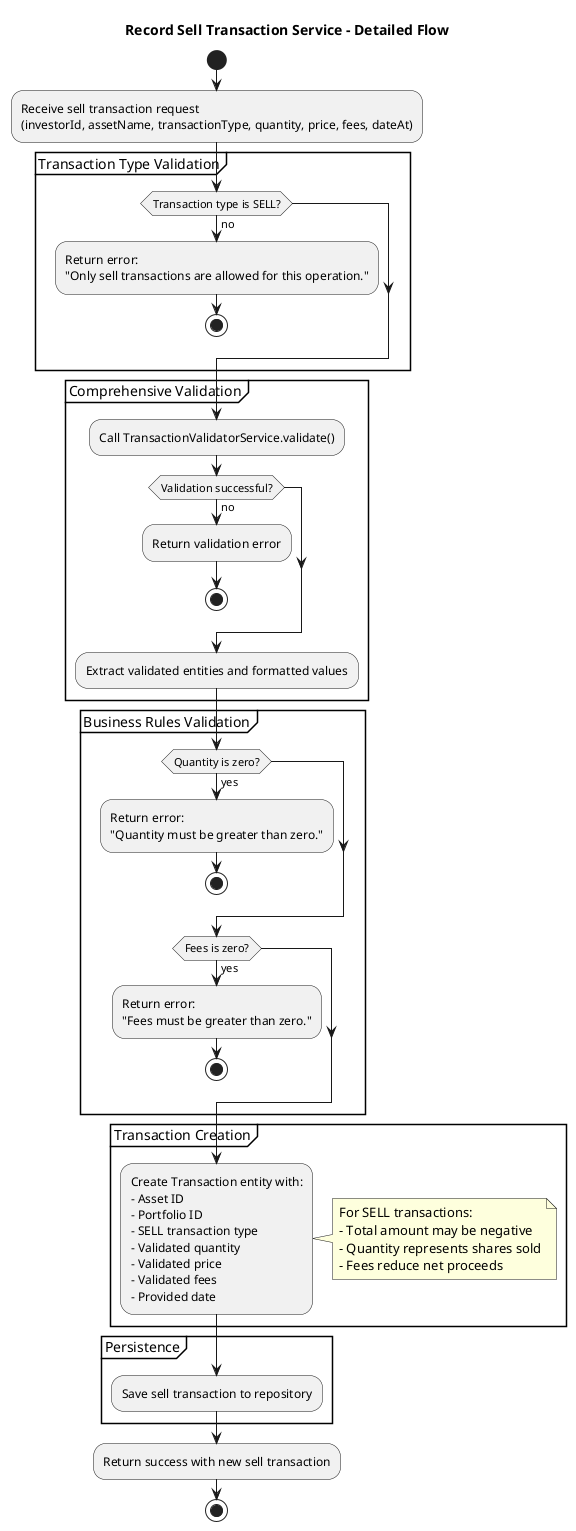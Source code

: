 @startuml Record Sell Transaction Service
title Record Sell Transaction Service - Detailed Flow

start

:Receive sell transaction request\n(investorId, assetName, transactionType, quantity, price, fees, dateAt);

partition "Transaction Type Validation" {
  if (Transaction type is SELL?) then (no)
    :Return error:\n"Only sell transactions are allowed for this operation.";
    stop
  endif
}

partition "Comprehensive Validation" {
  :Call TransactionValidatorService.validate();
  if (Validation successful?) then (no)
    :Return validation error;
    stop
  endif
  
  :Extract validated entities and formatted values;
}

partition "Business Rules Validation" {
  if (Quantity is zero?) then (yes)
    :Return error:\n"Quantity must be greater than zero.";
    stop
  endif
  
  if (Fees is zero?) then (yes)
    :Return error:\n"Fees must be greater than zero.";
    stop
  endif
}

partition "Transaction Creation" {
  :Create Transaction entity with:
  - Asset ID
  - Portfolio ID
  - SELL transaction type
  - Validated quantity
  - Validated price
  - Validated fees
  - Provided date;
  
  note right
    For SELL transactions:
    - Total amount may be negative
    - Quantity represents shares sold
    - Fees reduce net proceeds
  end note
}

partition "Persistence" {
  :Save sell transaction to repository;
}

:Return success with new sell transaction;

stop
@enduml
